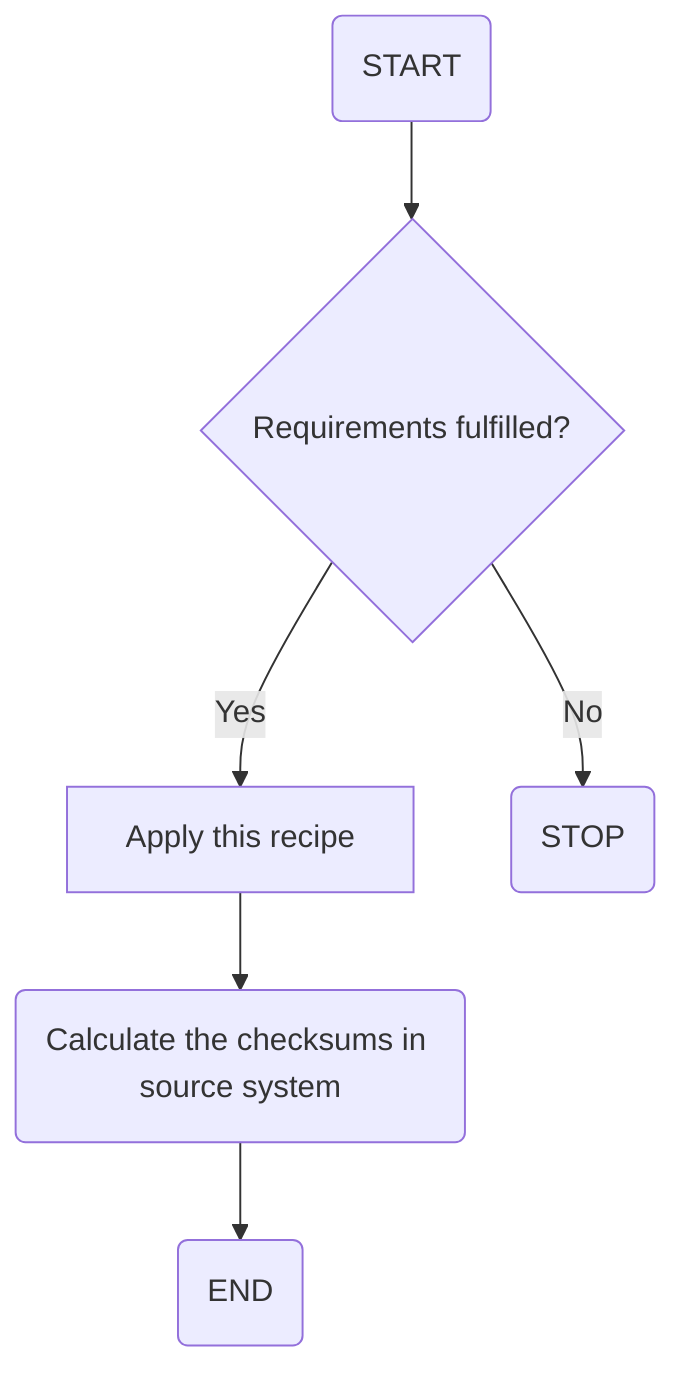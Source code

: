 graph TD
Start(START) --> A
A{Requirements fulfilled?} -->|Yes| B[Apply this recipe]
A -->|No| Stop(STOP)
B --> C(Calculate the checksums in source system)
C --> End(END)